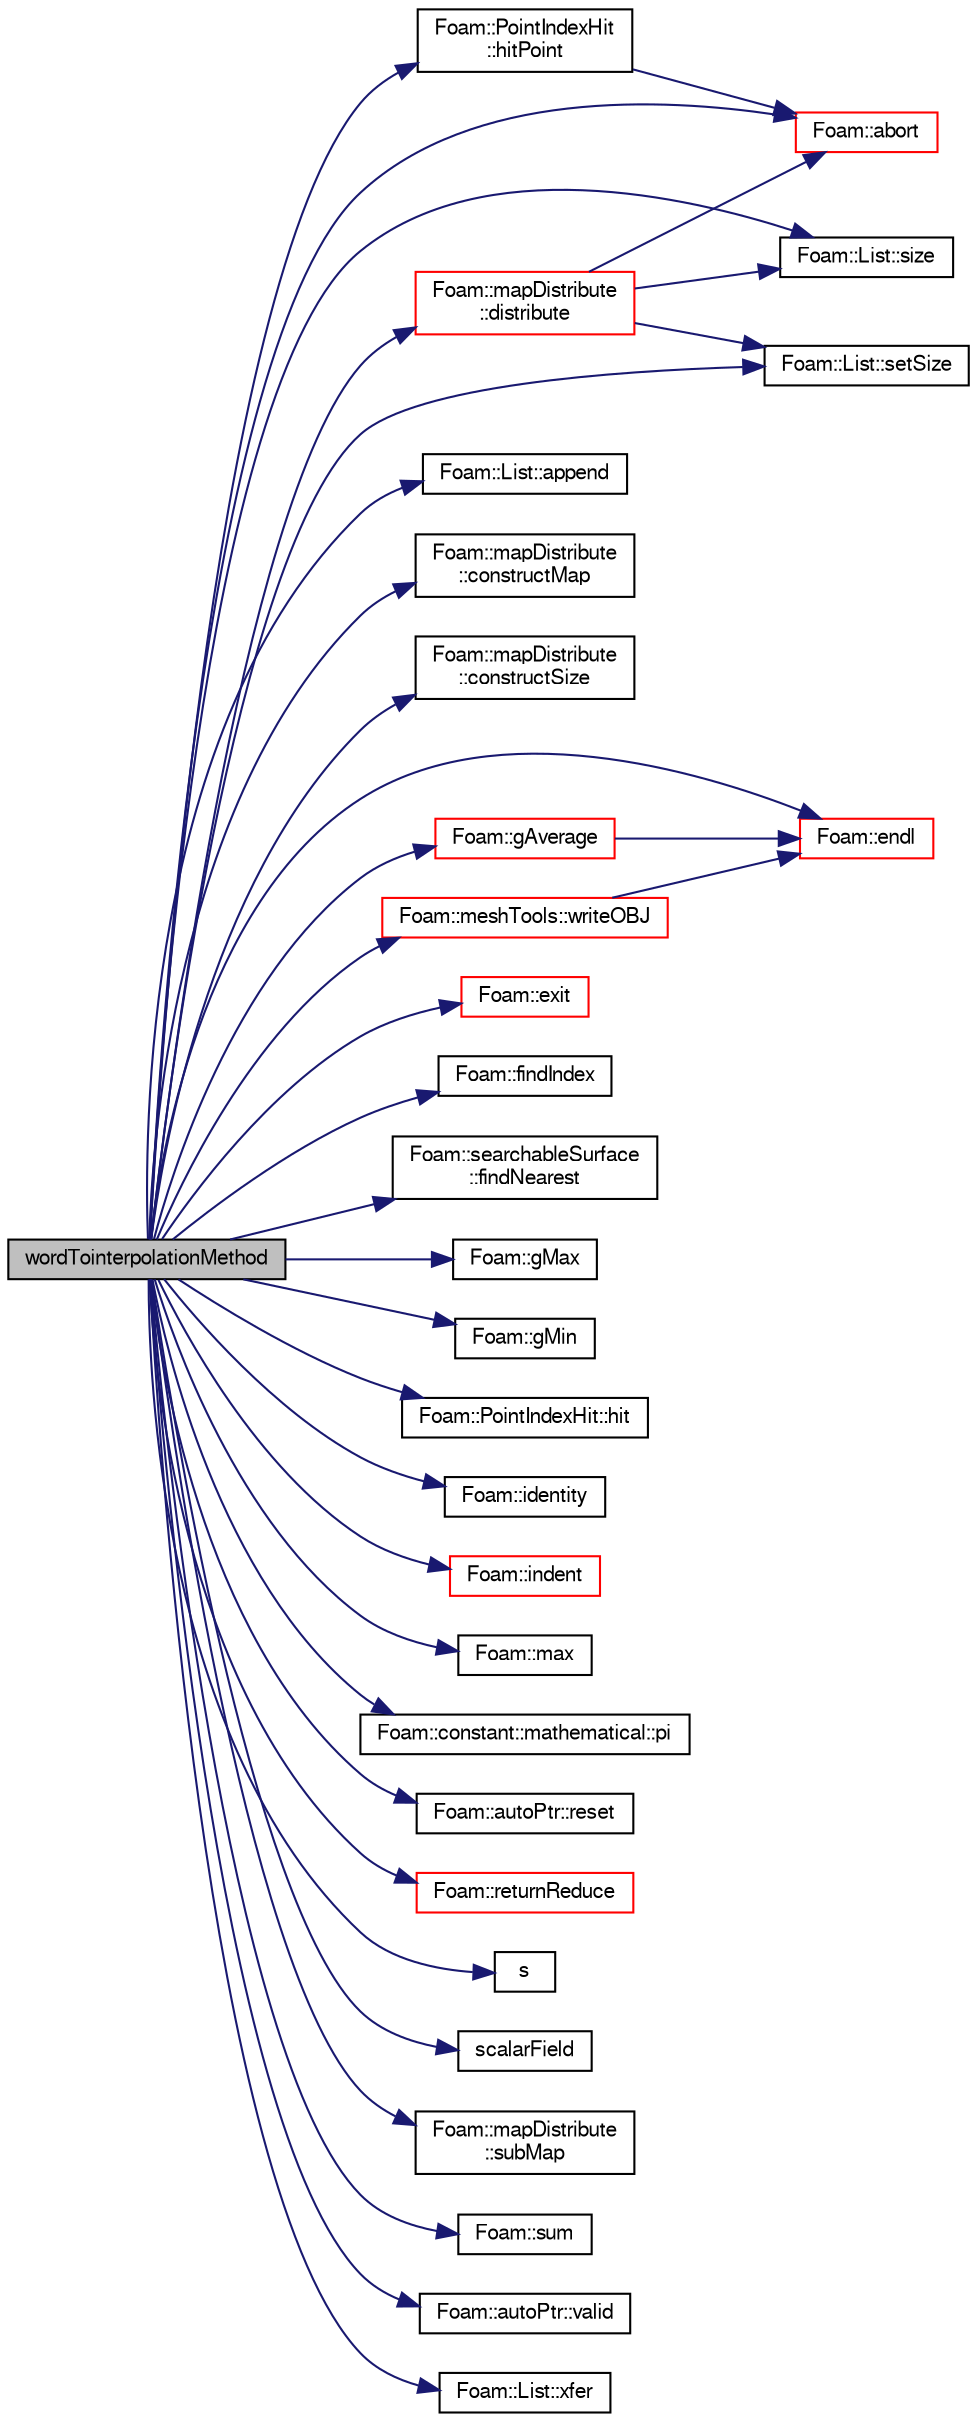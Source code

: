 digraph "wordTointerpolationMethod"
{
  bgcolor="transparent";
  edge [fontname="FreeSans",fontsize="10",labelfontname="FreeSans",labelfontsize="10"];
  node [fontname="FreeSans",fontsize="10",shape=record];
  rankdir="LR";
  Node250 [label="wordTointerpolationMethod",height=0.2,width=0.4,color="black", fillcolor="grey75", style="filled", fontcolor="black"];
  Node250 -> Node251 [color="midnightblue",fontsize="10",style="solid",fontname="FreeSans"];
  Node251 [label="Foam::abort",height=0.2,width=0.4,color="red",URL="$a21124.html#a447107a607d03e417307c203fa5fb44b"];
  Node250 -> Node294 [color="midnightblue",fontsize="10",style="solid",fontname="FreeSans"];
  Node294 [label="Foam::List::append",height=0.2,width=0.4,color="black",URL="$a25694.html#a399dd2bf0d9a32016717dc90126f016b",tooltip="Append an element at the end of the list. "];
  Node250 -> Node295 [color="midnightblue",fontsize="10",style="solid",fontname="FreeSans"];
  Node295 [label="Foam::mapDistribute\l::constructMap",height=0.2,width=0.4,color="black",URL="$a27362.html#a2c4fa08c9d8a3d5540a5c497f10ebb96",tooltip="From subsetted data to new reconstructed data. "];
  Node250 -> Node296 [color="midnightblue",fontsize="10",style="solid",fontname="FreeSans"];
  Node296 [label="Foam::mapDistribute\l::constructSize",height=0.2,width=0.4,color="black",URL="$a27362.html#aafa5c5eaac08986c309d43bb80c2ab1f",tooltip="Constructed data size. "];
  Node250 -> Node297 [color="midnightblue",fontsize="10",style="solid",fontname="FreeSans"];
  Node297 [label="Foam::mapDistribute\l::distribute",height=0.2,width=0.4,color="red",URL="$a27362.html#a33e0f8481eb68bf011731ec98e8f7c65",tooltip="Distribute data. Note:schedule only used for Pstream::scheduled. "];
  Node297 -> Node298 [color="midnightblue",fontsize="10",style="solid",fontname="FreeSans"];
  Node298 [label="Foam::List::size",height=0.2,width=0.4,color="black",URL="$a25694.html#a8a5f6fa29bd4b500caf186f60245b384",tooltip="Override size to be inconsistent with allocated storage. "];
  Node297 -> Node299 [color="midnightblue",fontsize="10",style="solid",fontname="FreeSans"];
  Node299 [label="Foam::List::setSize",height=0.2,width=0.4,color="black",URL="$a25694.html#aedb985ffeaf1bdbfeccc2a8730405703",tooltip="Reset size of List. "];
  Node297 -> Node251 [color="midnightblue",fontsize="10",style="solid",fontname="FreeSans"];
  Node250 -> Node268 [color="midnightblue",fontsize="10",style="solid",fontname="FreeSans"];
  Node268 [label="Foam::endl",height=0.2,width=0.4,color="red",URL="$a21124.html#a2db8fe02a0d3909e9351bb4275b23ce4",tooltip="Add newline and flush stream. "];
  Node250 -> Node305 [color="midnightblue",fontsize="10",style="solid",fontname="FreeSans"];
  Node305 [label="Foam::exit",height=0.2,width=0.4,color="red",URL="$a21124.html#a06ca7250d8e89caf05243ec094843642"];
  Node250 -> Node309 [color="midnightblue",fontsize="10",style="solid",fontname="FreeSans"];
  Node309 [label="Foam::findIndex",height=0.2,width=0.4,color="black",URL="$a21124.html#ac16695f83f370df159eed19f92d095fb",tooltip="Find first occurence of given element and return index,. "];
  Node250 -> Node310 [color="midnightblue",fontsize="10",style="solid",fontname="FreeSans"];
  Node310 [label="Foam::searchableSurface\l::findNearest",height=0.2,width=0.4,color="black",URL="$a25234.html#a3f42c3915b774a7541668a069ce52dc6"];
  Node250 -> Node311 [color="midnightblue",fontsize="10",style="solid",fontname="FreeSans"];
  Node311 [label="Foam::gAverage",height=0.2,width=0.4,color="red",URL="$a21124.html#ab45e56189711a2e5cdd381a0e2b6cc5c"];
  Node311 -> Node268 [color="midnightblue",fontsize="10",style="solid",fontname="FreeSans"];
  Node250 -> Node328 [color="midnightblue",fontsize="10",style="solid",fontname="FreeSans"];
  Node328 [label="Foam::gMax",height=0.2,width=0.4,color="black",URL="$a21124.html#ae8d631fb8e841947408bb711abfb1e67"];
  Node250 -> Node329 [color="midnightblue",fontsize="10",style="solid",fontname="FreeSans"];
  Node329 [label="Foam::gMin",height=0.2,width=0.4,color="black",URL="$a21124.html#aca330ee6cfe7d602300dbc5905f8c9f6"];
  Node250 -> Node330 [color="midnightblue",fontsize="10",style="solid",fontname="FreeSans"];
  Node330 [label="Foam::PointIndexHit::hit",height=0.2,width=0.4,color="black",URL="$a27566.html#aee8dc30bf27cefe419b15f96e594c155",tooltip="Is there a hit. "];
  Node250 -> Node331 [color="midnightblue",fontsize="10",style="solid",fontname="FreeSans"];
  Node331 [label="Foam::PointIndexHit\l::hitPoint",height=0.2,width=0.4,color="black",URL="$a27566.html#a0350feff966a8bc8833a84ca454f1e5e",tooltip="Return hit point. "];
  Node331 -> Node251 [color="midnightblue",fontsize="10",style="solid",fontname="FreeSans"];
  Node250 -> Node332 [color="midnightblue",fontsize="10",style="solid",fontname="FreeSans"];
  Node332 [label="Foam::identity",height=0.2,width=0.4,color="black",URL="$a21124.html#a36af96cb841435845fffb4fe69208490",tooltip="Create identity map (map[i] == i) of given length. "];
  Node250 -> Node333 [color="midnightblue",fontsize="10",style="solid",fontname="FreeSans"];
  Node333 [label="Foam::indent",height=0.2,width=0.4,color="red",URL="$a21124.html#ae297c57ea5b952a8bc9e4f30f7ea8701",tooltip="Indent stream. "];
  Node250 -> Node335 [color="midnightblue",fontsize="10",style="solid",fontname="FreeSans"];
  Node335 [label="Foam::max",height=0.2,width=0.4,color="black",URL="$a21124.html#ac993e906cf2774ae77e666bc24e81733"];
  Node250 -> Node336 [color="midnightblue",fontsize="10",style="solid",fontname="FreeSans"];
  Node336 [label="Foam::constant::mathematical::pi",height=0.2,width=0.4,color="black",URL="$a21162.html#a731b8788a4c01586c35266c7ca4fed04"];
  Node250 -> Node337 [color="midnightblue",fontsize="10",style="solid",fontname="FreeSans"];
  Node337 [label="Foam::autoPtr::reset",height=0.2,width=0.4,color="black",URL="$a25958.html#ab46a1bc64c9af6414376c6c18d3bee62",tooltip="If object pointer already set, delete object and set to given. "];
  Node250 -> Node338 [color="midnightblue",fontsize="10",style="solid",fontname="FreeSans"];
  Node338 [label="Foam::returnReduce",height=0.2,width=0.4,color="red",URL="$a21124.html#a8d528a67d2a9c6fe4fb94bc86872624b"];
  Node250 -> Node342 [color="midnightblue",fontsize="10",style="solid",fontname="FreeSans"];
  Node342 [label="s",height=0.2,width=0.4,color="black",URL="$a18905.html#abb9c4233033fad2ad0206cd4adad3b9f"];
  Node250 -> Node343 [color="midnightblue",fontsize="10",style="solid",fontname="FreeSans"];
  Node343 [label="scalarField",height=0.2,width=0.4,color="black",URL="$a19001.html#afcd8855c276a98ae9604b35c8fb5b81e"];
  Node250 -> Node299 [color="midnightblue",fontsize="10",style="solid",fontname="FreeSans"];
  Node250 -> Node298 [color="midnightblue",fontsize="10",style="solid",fontname="FreeSans"];
  Node250 -> Node344 [color="midnightblue",fontsize="10",style="solid",fontname="FreeSans"];
  Node344 [label="Foam::mapDistribute\l::subMap",height=0.2,width=0.4,color="black",URL="$a27362.html#a2e7b20e52a727b16f348b09df7268ad3",tooltip="From subsetted data back to original data. "];
  Node250 -> Node345 [color="midnightblue",fontsize="10",style="solid",fontname="FreeSans"];
  Node345 [label="Foam::sum",height=0.2,width=0.4,color="black",URL="$a21124.html#a3d8733143aad0e03b300186ab4bef137"];
  Node250 -> Node346 [color="midnightblue",fontsize="10",style="solid",fontname="FreeSans"];
  Node346 [label="Foam::autoPtr::valid",height=0.2,width=0.4,color="black",URL="$a25958.html#a315419f26d3c59fa143b49b90a019049",tooltip="Return true if the autoPtr valid (ie, the pointer is set). "];
  Node250 -> Node347 [color="midnightblue",fontsize="10",style="solid",fontname="FreeSans"];
  Node347 [label="Foam::meshTools::writeOBJ",height=0.2,width=0.4,color="red",URL="$a21153.html#afd76c6ccc8ee4a5957f0232218167c17",tooltip="Write obj representation of point. "];
  Node347 -> Node268 [color="midnightblue",fontsize="10",style="solid",fontname="FreeSans"];
  Node250 -> Node351 [color="midnightblue",fontsize="10",style="solid",fontname="FreeSans"];
  Node351 [label="Foam::List::xfer",height=0.2,width=0.4,color="black",URL="$a25694.html#a48f43ee271fb2edb0fb241b72af0e59c",tooltip="Transfer contents to the Xfer container. "];
}
